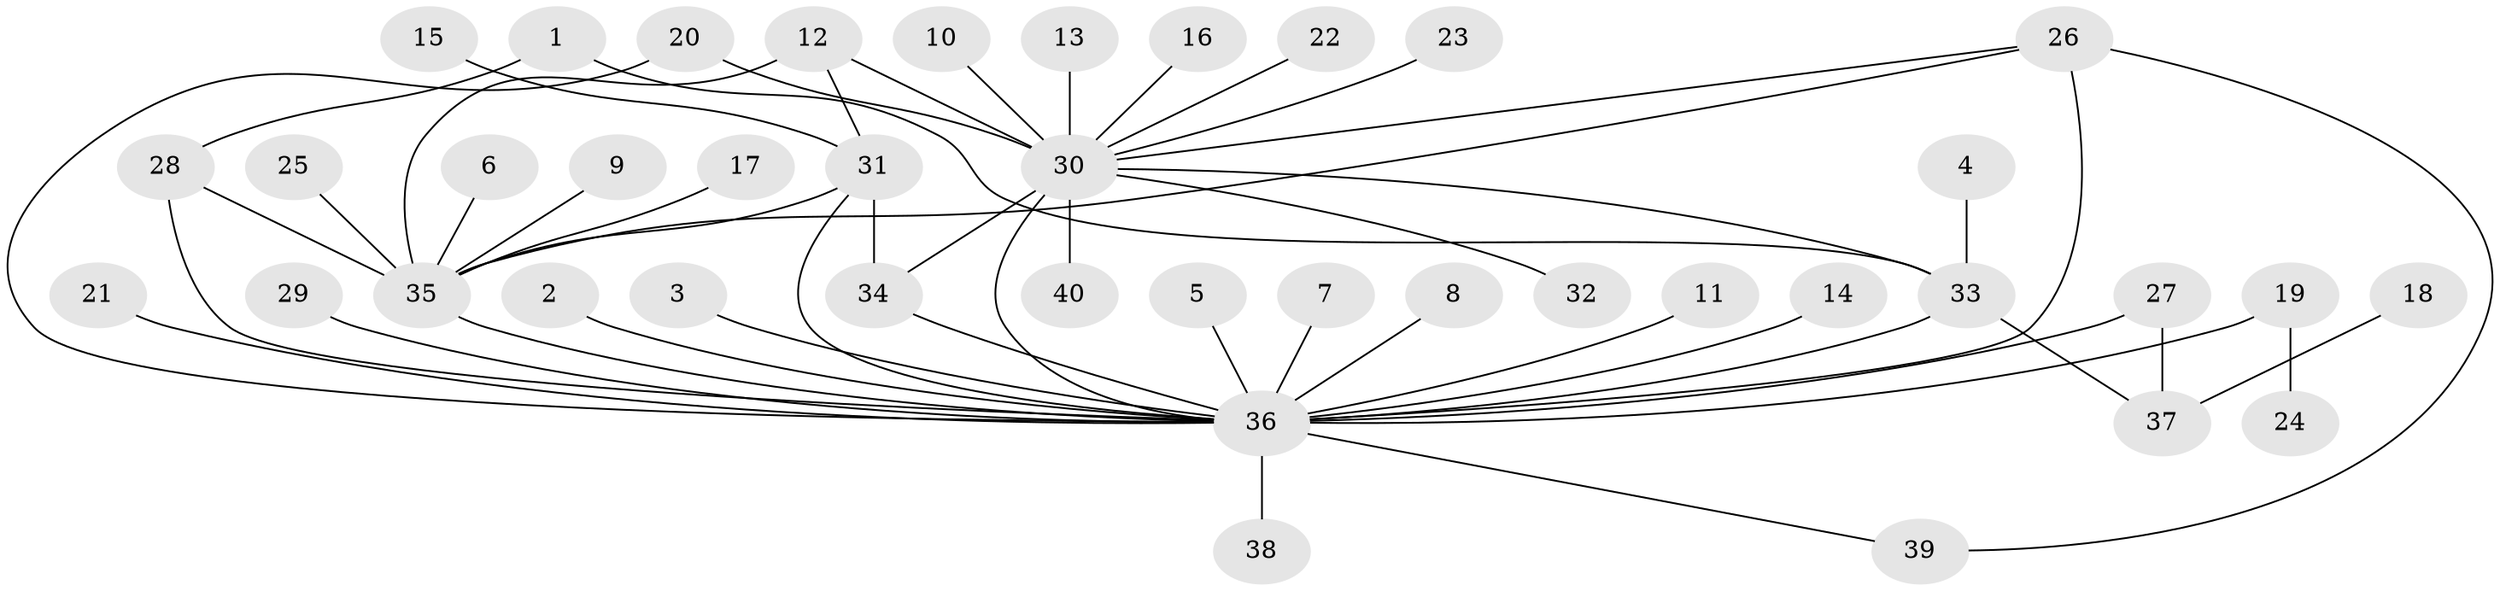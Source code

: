 // original degree distribution, {26: 0.0125, 8: 0.0125, 3: 0.1, 19: 0.0125, 2: 0.2625, 7: 0.025, 11: 0.0125, 5: 0.025, 4: 0.025, 1: 0.5, 6: 0.0125}
// Generated by graph-tools (version 1.1) at 2025/49/03/09/25 03:49:50]
// undirected, 40 vertices, 52 edges
graph export_dot {
graph [start="1"]
  node [color=gray90,style=filled];
  1;
  2;
  3;
  4;
  5;
  6;
  7;
  8;
  9;
  10;
  11;
  12;
  13;
  14;
  15;
  16;
  17;
  18;
  19;
  20;
  21;
  22;
  23;
  24;
  25;
  26;
  27;
  28;
  29;
  30;
  31;
  32;
  33;
  34;
  35;
  36;
  37;
  38;
  39;
  40;
  1 -- 28 [weight=1.0];
  1 -- 33 [weight=1.0];
  2 -- 36 [weight=1.0];
  3 -- 36 [weight=1.0];
  4 -- 33 [weight=1.0];
  5 -- 36 [weight=1.0];
  6 -- 35 [weight=1.0];
  7 -- 36 [weight=1.0];
  8 -- 36 [weight=1.0];
  9 -- 35 [weight=1.0];
  10 -- 30 [weight=1.0];
  11 -- 36 [weight=1.0];
  12 -- 30 [weight=1.0];
  12 -- 31 [weight=1.0];
  12 -- 35 [weight=1.0];
  13 -- 30 [weight=1.0];
  14 -- 36 [weight=1.0];
  15 -- 31 [weight=1.0];
  16 -- 30 [weight=1.0];
  17 -- 35 [weight=1.0];
  18 -- 37 [weight=1.0];
  19 -- 24 [weight=1.0];
  19 -- 36 [weight=2.0];
  20 -- 30 [weight=1.0];
  20 -- 36 [weight=1.0];
  21 -- 36 [weight=1.0];
  22 -- 30 [weight=1.0];
  23 -- 30 [weight=1.0];
  25 -- 35 [weight=1.0];
  26 -- 30 [weight=1.0];
  26 -- 35 [weight=1.0];
  26 -- 36 [weight=2.0];
  26 -- 39 [weight=1.0];
  27 -- 36 [weight=1.0];
  27 -- 37 [weight=1.0];
  28 -- 35 [weight=1.0];
  28 -- 36 [weight=2.0];
  29 -- 36 [weight=1.0];
  30 -- 32 [weight=1.0];
  30 -- 33 [weight=1.0];
  30 -- 34 [weight=2.0];
  30 -- 36 [weight=1.0];
  30 -- 40 [weight=1.0];
  31 -- 34 [weight=1.0];
  31 -- 35 [weight=1.0];
  31 -- 36 [weight=1.0];
  33 -- 36 [weight=2.0];
  33 -- 37 [weight=1.0];
  34 -- 36 [weight=1.0];
  35 -- 36 [weight=1.0];
  36 -- 38 [weight=1.0];
  36 -- 39 [weight=1.0];
}
